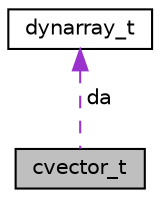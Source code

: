 digraph "cvector_t"
{
  edge [fontname="Helvetica",fontsize="10",labelfontname="Helvetica",labelfontsize="10"];
  node [fontname="Helvetica",fontsize="10",shape=record];
  Node1 [label="cvector_t",height=0.2,width=0.4,color="black", fillcolor="grey75", style="filled", fontcolor="black"];
  Node2 -> Node1 [dir="back",color="darkorchid3",fontsize="10",style="dashed",label=" da" ,fontname="Helvetica"];
  Node2 [label="dynarray_t",height=0.2,width=0.4,color="black", fillcolor="white", style="filled",URL="$structdynarray__t.html"];
}
